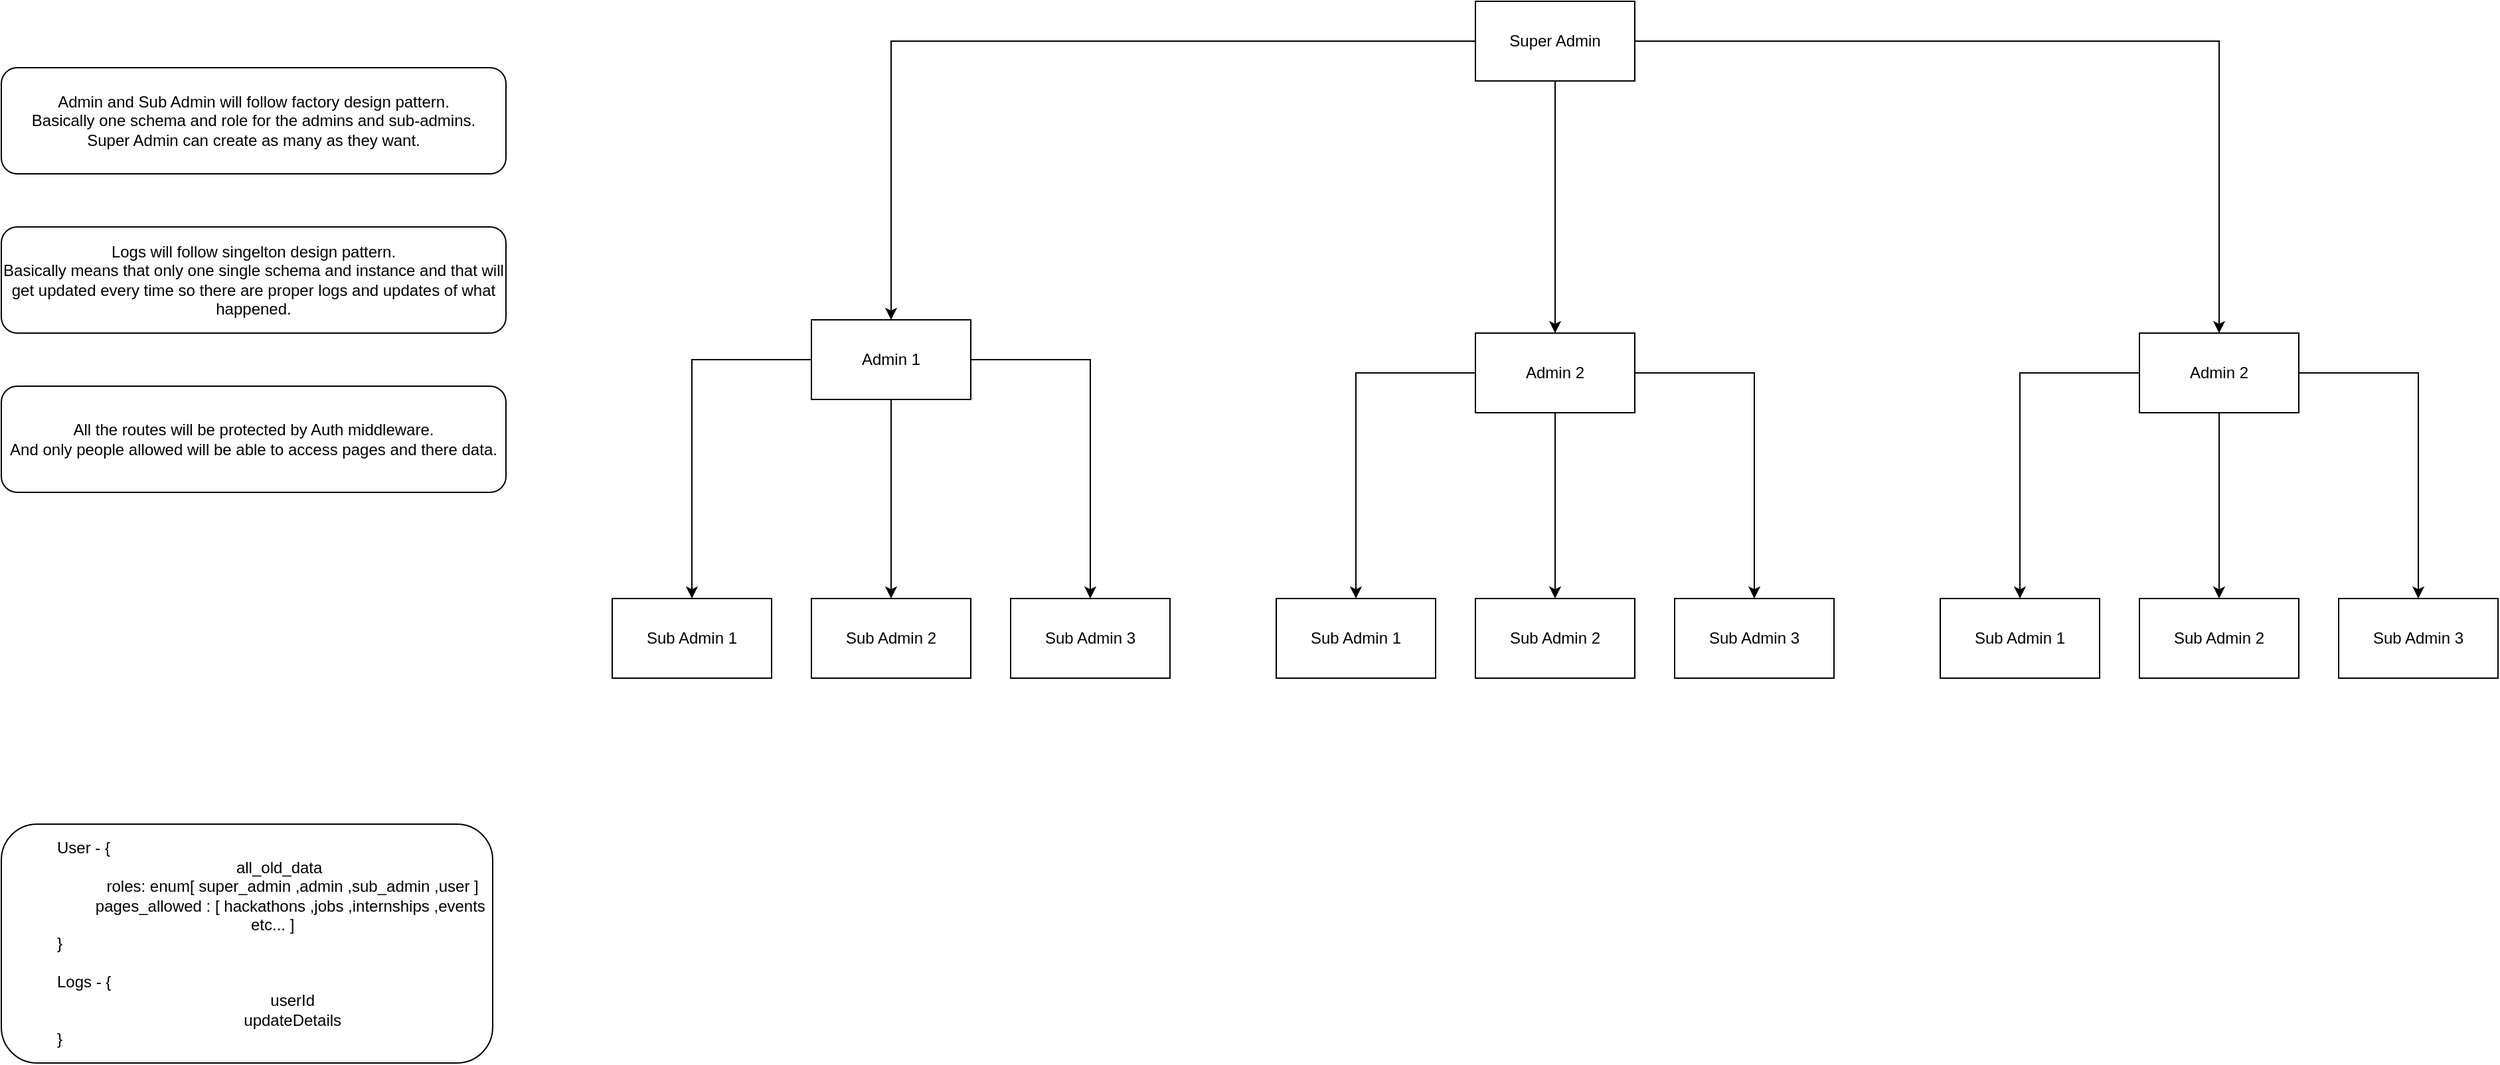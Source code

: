 <mxfile version="28.1.1">
  <diagram name="Page-1" id="r9cs2UvgUWaEHflRgWNe">
    <mxGraphModel dx="2377" dy="3532" grid="1" gridSize="10" guides="1" tooltips="1" connect="1" arrows="1" fold="1" page="1" pageScale="1" pageWidth="850" pageHeight="1100" math="0" shadow="0">
      <root>
        <mxCell id="0" />
        <mxCell id="1" parent="0" />
        <mxCell id="WZ_zsEBXoUyCOogCr5SI-1" style="edgeStyle=orthogonalEdgeStyle;rounded=0;orthogonalLoop=1;jettySize=auto;html=1;entryX=0.5;entryY=0;entryDx=0;entryDy=0;" parent="1" source="WZ_zsEBXoUyCOogCr5SI-4" target="WZ_zsEBXoUyCOogCr5SI-8" edge="1">
          <mxGeometry relative="1" as="geometry" />
        </mxCell>
        <mxCell id="WZ_zsEBXoUyCOogCr5SI-2" style="edgeStyle=orthogonalEdgeStyle;rounded=0;orthogonalLoop=1;jettySize=auto;html=1;" parent="1" source="WZ_zsEBXoUyCOogCr5SI-4" target="WZ_zsEBXoUyCOogCr5SI-15" edge="1">
          <mxGeometry relative="1" as="geometry" />
        </mxCell>
        <mxCell id="WZ_zsEBXoUyCOogCr5SI-3" style="edgeStyle=orthogonalEdgeStyle;rounded=0;orthogonalLoop=1;jettySize=auto;html=1;" parent="1" source="WZ_zsEBXoUyCOogCr5SI-4" target="WZ_zsEBXoUyCOogCr5SI-22" edge="1">
          <mxGeometry relative="1" as="geometry" />
        </mxCell>
        <mxCell id="WZ_zsEBXoUyCOogCr5SI-4" value="Super Admin" style="rounded=0;whiteSpace=wrap;html=1;" parent="1" vertex="1">
          <mxGeometry x="1445" y="-2040" width="120" height="60" as="geometry" />
        </mxCell>
        <mxCell id="WZ_zsEBXoUyCOogCr5SI-5" style="edgeStyle=orthogonalEdgeStyle;rounded=0;orthogonalLoop=1;jettySize=auto;html=1;entryX=0.5;entryY=0;entryDx=0;entryDy=0;" parent="1" source="WZ_zsEBXoUyCOogCr5SI-8" target="WZ_zsEBXoUyCOogCr5SI-11" edge="1">
          <mxGeometry relative="1" as="geometry" />
        </mxCell>
        <mxCell id="WZ_zsEBXoUyCOogCr5SI-6" style="edgeStyle=orthogonalEdgeStyle;rounded=0;orthogonalLoop=1;jettySize=auto;html=1;" parent="1" source="WZ_zsEBXoUyCOogCr5SI-8" target="WZ_zsEBXoUyCOogCr5SI-10" edge="1">
          <mxGeometry relative="1" as="geometry" />
        </mxCell>
        <mxCell id="WZ_zsEBXoUyCOogCr5SI-7" style="edgeStyle=orthogonalEdgeStyle;rounded=0;orthogonalLoop=1;jettySize=auto;html=1;" parent="1" source="WZ_zsEBXoUyCOogCr5SI-8" target="WZ_zsEBXoUyCOogCr5SI-9" edge="1">
          <mxGeometry relative="1" as="geometry" />
        </mxCell>
        <mxCell id="WZ_zsEBXoUyCOogCr5SI-8" value="Admin 1" style="rounded=0;whiteSpace=wrap;html=1;" parent="1" vertex="1">
          <mxGeometry x="945" y="-1800" width="120" height="60" as="geometry" />
        </mxCell>
        <mxCell id="WZ_zsEBXoUyCOogCr5SI-9" value="Sub Admin 3" style="rounded=0;whiteSpace=wrap;html=1;" parent="1" vertex="1">
          <mxGeometry x="1095" y="-1590" width="120" height="60" as="geometry" />
        </mxCell>
        <mxCell id="WZ_zsEBXoUyCOogCr5SI-10" value="Sub Admin 1" style="rounded=0;whiteSpace=wrap;html=1;" parent="1" vertex="1">
          <mxGeometry x="795" y="-1590" width="120" height="60" as="geometry" />
        </mxCell>
        <mxCell id="WZ_zsEBXoUyCOogCr5SI-11" value="Sub Admin 2" style="rounded=0;whiteSpace=wrap;html=1;" parent="1" vertex="1">
          <mxGeometry x="945" y="-1590" width="120" height="60" as="geometry" />
        </mxCell>
        <mxCell id="WZ_zsEBXoUyCOogCr5SI-12" style="edgeStyle=orthogonalEdgeStyle;rounded=0;orthogonalLoop=1;jettySize=auto;html=1;entryX=0.5;entryY=0;entryDx=0;entryDy=0;" parent="1" source="WZ_zsEBXoUyCOogCr5SI-15" target="WZ_zsEBXoUyCOogCr5SI-18" edge="1">
          <mxGeometry relative="1" as="geometry" />
        </mxCell>
        <mxCell id="WZ_zsEBXoUyCOogCr5SI-13" style="edgeStyle=orthogonalEdgeStyle;rounded=0;orthogonalLoop=1;jettySize=auto;html=1;" parent="1" source="WZ_zsEBXoUyCOogCr5SI-15" target="WZ_zsEBXoUyCOogCr5SI-17" edge="1">
          <mxGeometry relative="1" as="geometry" />
        </mxCell>
        <mxCell id="WZ_zsEBXoUyCOogCr5SI-14" style="edgeStyle=orthogonalEdgeStyle;rounded=0;orthogonalLoop=1;jettySize=auto;html=1;" parent="1" source="WZ_zsEBXoUyCOogCr5SI-15" target="WZ_zsEBXoUyCOogCr5SI-16" edge="1">
          <mxGeometry relative="1" as="geometry" />
        </mxCell>
        <mxCell id="WZ_zsEBXoUyCOogCr5SI-15" value="Admin 2" style="rounded=0;whiteSpace=wrap;html=1;" parent="1" vertex="1">
          <mxGeometry x="1445" y="-1790" width="120" height="60" as="geometry" />
        </mxCell>
        <mxCell id="WZ_zsEBXoUyCOogCr5SI-16" value="Sub Admin 3" style="rounded=0;whiteSpace=wrap;html=1;" parent="1" vertex="1">
          <mxGeometry x="1595" y="-1590" width="120" height="60" as="geometry" />
        </mxCell>
        <mxCell id="WZ_zsEBXoUyCOogCr5SI-17" value="Sub Admin 1" style="rounded=0;whiteSpace=wrap;html=1;" parent="1" vertex="1">
          <mxGeometry x="1295" y="-1590" width="120" height="60" as="geometry" />
        </mxCell>
        <mxCell id="WZ_zsEBXoUyCOogCr5SI-18" value="Sub Admin 2" style="rounded=0;whiteSpace=wrap;html=1;" parent="1" vertex="1">
          <mxGeometry x="1445" y="-1590" width="120" height="60" as="geometry" />
        </mxCell>
        <mxCell id="WZ_zsEBXoUyCOogCr5SI-19" style="edgeStyle=orthogonalEdgeStyle;rounded=0;orthogonalLoop=1;jettySize=auto;html=1;entryX=0.5;entryY=0;entryDx=0;entryDy=0;" parent="1" source="WZ_zsEBXoUyCOogCr5SI-22" target="WZ_zsEBXoUyCOogCr5SI-24" edge="1">
          <mxGeometry relative="1" as="geometry" />
        </mxCell>
        <mxCell id="WZ_zsEBXoUyCOogCr5SI-20" style="edgeStyle=orthogonalEdgeStyle;rounded=0;orthogonalLoop=1;jettySize=auto;html=1;" parent="1" source="WZ_zsEBXoUyCOogCr5SI-22" target="WZ_zsEBXoUyCOogCr5SI-23" edge="1">
          <mxGeometry relative="1" as="geometry" />
        </mxCell>
        <mxCell id="WZ_zsEBXoUyCOogCr5SI-26" style="edgeStyle=orthogonalEdgeStyle;rounded=0;orthogonalLoop=1;jettySize=auto;html=1;entryX=0.5;entryY=0;entryDx=0;entryDy=0;" parent="1" source="WZ_zsEBXoUyCOogCr5SI-22" target="WZ_zsEBXoUyCOogCr5SI-25" edge="1">
          <mxGeometry relative="1" as="geometry" />
        </mxCell>
        <mxCell id="WZ_zsEBXoUyCOogCr5SI-22" value="Admin 2" style="rounded=0;whiteSpace=wrap;html=1;" parent="1" vertex="1">
          <mxGeometry x="1945" y="-1790" width="120" height="60" as="geometry" />
        </mxCell>
        <mxCell id="WZ_zsEBXoUyCOogCr5SI-23" value="Sub Admin 1" style="rounded=0;whiteSpace=wrap;html=1;" parent="1" vertex="1">
          <mxGeometry x="1795" y="-1590" width="120" height="60" as="geometry" />
        </mxCell>
        <mxCell id="WZ_zsEBXoUyCOogCr5SI-24" value="Sub Admin 2" style="rounded=0;whiteSpace=wrap;html=1;" parent="1" vertex="1">
          <mxGeometry x="1945" y="-1590" width="120" height="60" as="geometry" />
        </mxCell>
        <mxCell id="WZ_zsEBXoUyCOogCr5SI-25" value="Sub Admin 3" style="rounded=0;whiteSpace=wrap;html=1;" parent="1" vertex="1">
          <mxGeometry x="2095" y="-1590" width="120" height="60" as="geometry" />
        </mxCell>
        <mxCell id="WZ_zsEBXoUyCOogCr5SI-27" value="Admin and Sub Admin will follow factory design pattern.&lt;div&gt;Basically one schema and role for the admins and sub-admins.&lt;/div&gt;&lt;div&gt;Super Admin can create as many as they want.&lt;/div&gt;" style="rounded=1;whiteSpace=wrap;html=1;" parent="1" vertex="1">
          <mxGeometry x="335" y="-1990" width="380" height="80" as="geometry" />
        </mxCell>
        <mxCell id="WZ_zsEBXoUyCOogCr5SI-28" value="Logs will follow singelton design pattern.&lt;div&gt;Basically means that only one single schema and instance and that will get updated every time so there are proper logs and updates of what happened.&lt;/div&gt;" style="rounded=1;whiteSpace=wrap;html=1;" parent="1" vertex="1">
          <mxGeometry x="335" y="-1870" width="380" height="80" as="geometry" />
        </mxCell>
        <mxCell id="WZ_zsEBXoUyCOogCr5SI-29" value="All the routes will be protected by Auth middleware.&lt;div&gt;And only people allowed will be able to access pages and there data.&lt;/div&gt;" style="rounded=1;whiteSpace=wrap;html=1;" parent="1" vertex="1">
          <mxGeometry x="335" y="-1750" width="380" height="80" as="geometry" />
        </mxCell>
        <mxCell id="WZ_zsEBXoUyCOogCr5SI-30" value="&lt;blockquote style=&quot;margin: 0 0 0 40px; border: none; padding: 0px;&quot;&gt;User - {&lt;div style=&quot;text-align: center;&quot;&gt;&lt;span style=&quot;background-color: transparent; color: light-dark(rgb(0, 0, 0), rgb(255, 255, 255));&quot;&gt;&amp;nbsp; all_old_data&lt;/span&gt;&lt;/div&gt;&lt;div style=&quot;text-align: center;&quot;&gt;&lt;span style=&quot;white-space: pre;&quot;&gt;&#x9;&lt;/span&gt;roles: enum[ super_admin ,admin ,sub_admin ,user ]&lt;/div&gt;&lt;div style=&quot;text-align: center;&quot;&gt;&lt;span style=&quot;white-space: pre;&quot;&gt;&#x9;&lt;/span&gt;pages_allowed : [ hackathons ,jobs ,internships ,events&amp;nbsp; etc... ]&amp;nbsp;&lt;/div&gt;&lt;div&gt;}&lt;/div&gt;&lt;div&gt;&lt;br&gt;&lt;/div&gt;&lt;div&gt;Logs - {&lt;/div&gt;&lt;div style=&quot;text-align: center;&quot;&gt;&lt;span style=&quot;white-space: pre;&quot;&gt;&#x9;&lt;/span&gt;userId&lt;/div&gt;&lt;div style=&quot;text-align: center;&quot;&gt;&lt;span style=&quot;white-space: pre;&quot;&gt;&#x9;&lt;/span&gt;updateDetails&lt;/div&gt;&lt;div&gt;}&lt;/div&gt;&lt;/blockquote&gt;" style="rounded=1;whiteSpace=wrap;html=1;align=left;" parent="1" vertex="1">
          <mxGeometry x="335" y="-1420" width="370" height="180" as="geometry" />
        </mxCell>
      </root>
    </mxGraphModel>
  </diagram>
</mxfile>
